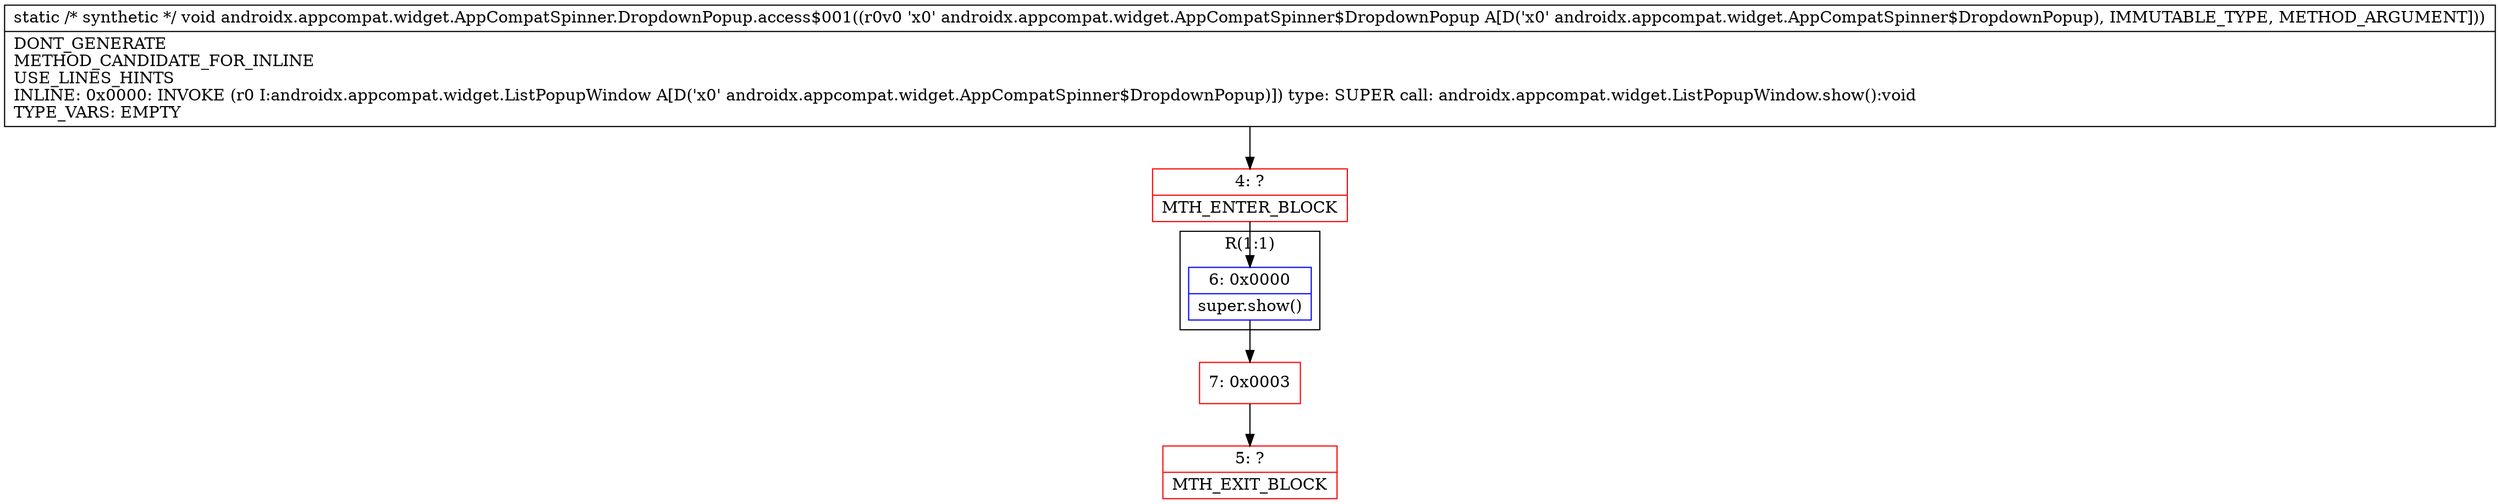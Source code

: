 digraph "CFG forandroidx.appcompat.widget.AppCompatSpinner.DropdownPopup.access$001(Landroidx\/appcompat\/widget\/AppCompatSpinner$DropdownPopup;)V" {
subgraph cluster_Region_1694930470 {
label = "R(1:1)";
node [shape=record,color=blue];
Node_6 [shape=record,label="{6\:\ 0x0000|super.show()\l}"];
}
Node_4 [shape=record,color=red,label="{4\:\ ?|MTH_ENTER_BLOCK\l}"];
Node_7 [shape=record,color=red,label="{7\:\ 0x0003}"];
Node_5 [shape=record,color=red,label="{5\:\ ?|MTH_EXIT_BLOCK\l}"];
MethodNode[shape=record,label="{static \/* synthetic *\/ void androidx.appcompat.widget.AppCompatSpinner.DropdownPopup.access$001((r0v0 'x0' androidx.appcompat.widget.AppCompatSpinner$DropdownPopup A[D('x0' androidx.appcompat.widget.AppCompatSpinner$DropdownPopup), IMMUTABLE_TYPE, METHOD_ARGUMENT]))  | DONT_GENERATE\lMETHOD_CANDIDATE_FOR_INLINE\lUSE_LINES_HINTS\lINLINE: 0x0000: INVOKE  (r0 I:androidx.appcompat.widget.ListPopupWindow A[D('x0' androidx.appcompat.widget.AppCompatSpinner$DropdownPopup)]) type: SUPER call: androidx.appcompat.widget.ListPopupWindow.show():void\lTYPE_VARS: EMPTY\l}"];
MethodNode -> Node_4;Node_6 -> Node_7;
Node_4 -> Node_6;
Node_7 -> Node_5;
}

